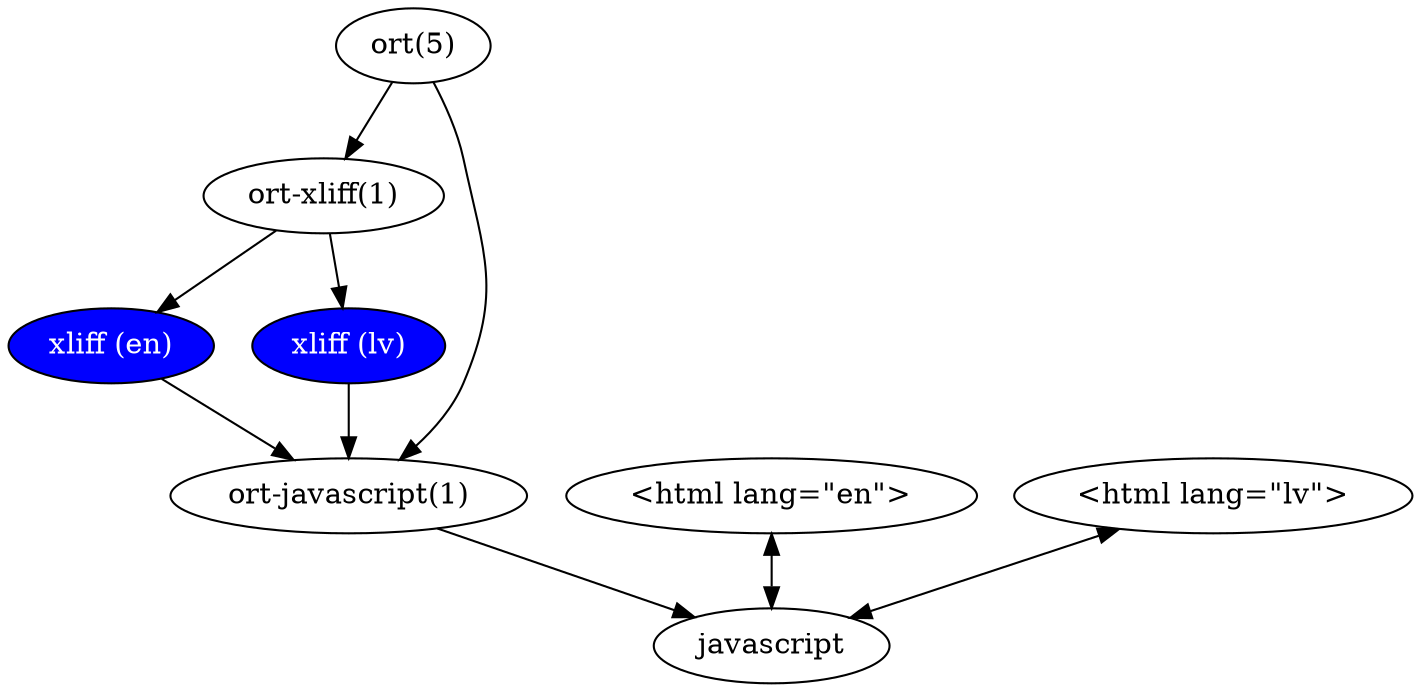 digraph {
	bgcolor="transparent";

	config [label="ort(5)"];
	kxliff [label="ort-xliff(1)"];
	xliffen [label="xliff (en)", style="filled", fillcolor="blue", fontcolor="white"];
	xlifflv [label="xliff (lv)", style="filled", fillcolor="blue", fontcolor="white"];
	config2 [label="ort-javascript(1)"];
	js [label="javascript"];
	htmlen [label="<html lang=\"en\">"]
	htmlfr [label="<html lang=\"lv\">"]

	config -> kxliff;
	kxliff -> xliffen;
	kxliff -> xlifflv;

	xliffen -> config2;
	xlifflv -> config2;

	config2 -> js;

	config -> config2;
	htmlen -> js[dir="both"];
	htmlfr -> js[dir="both"];
}

